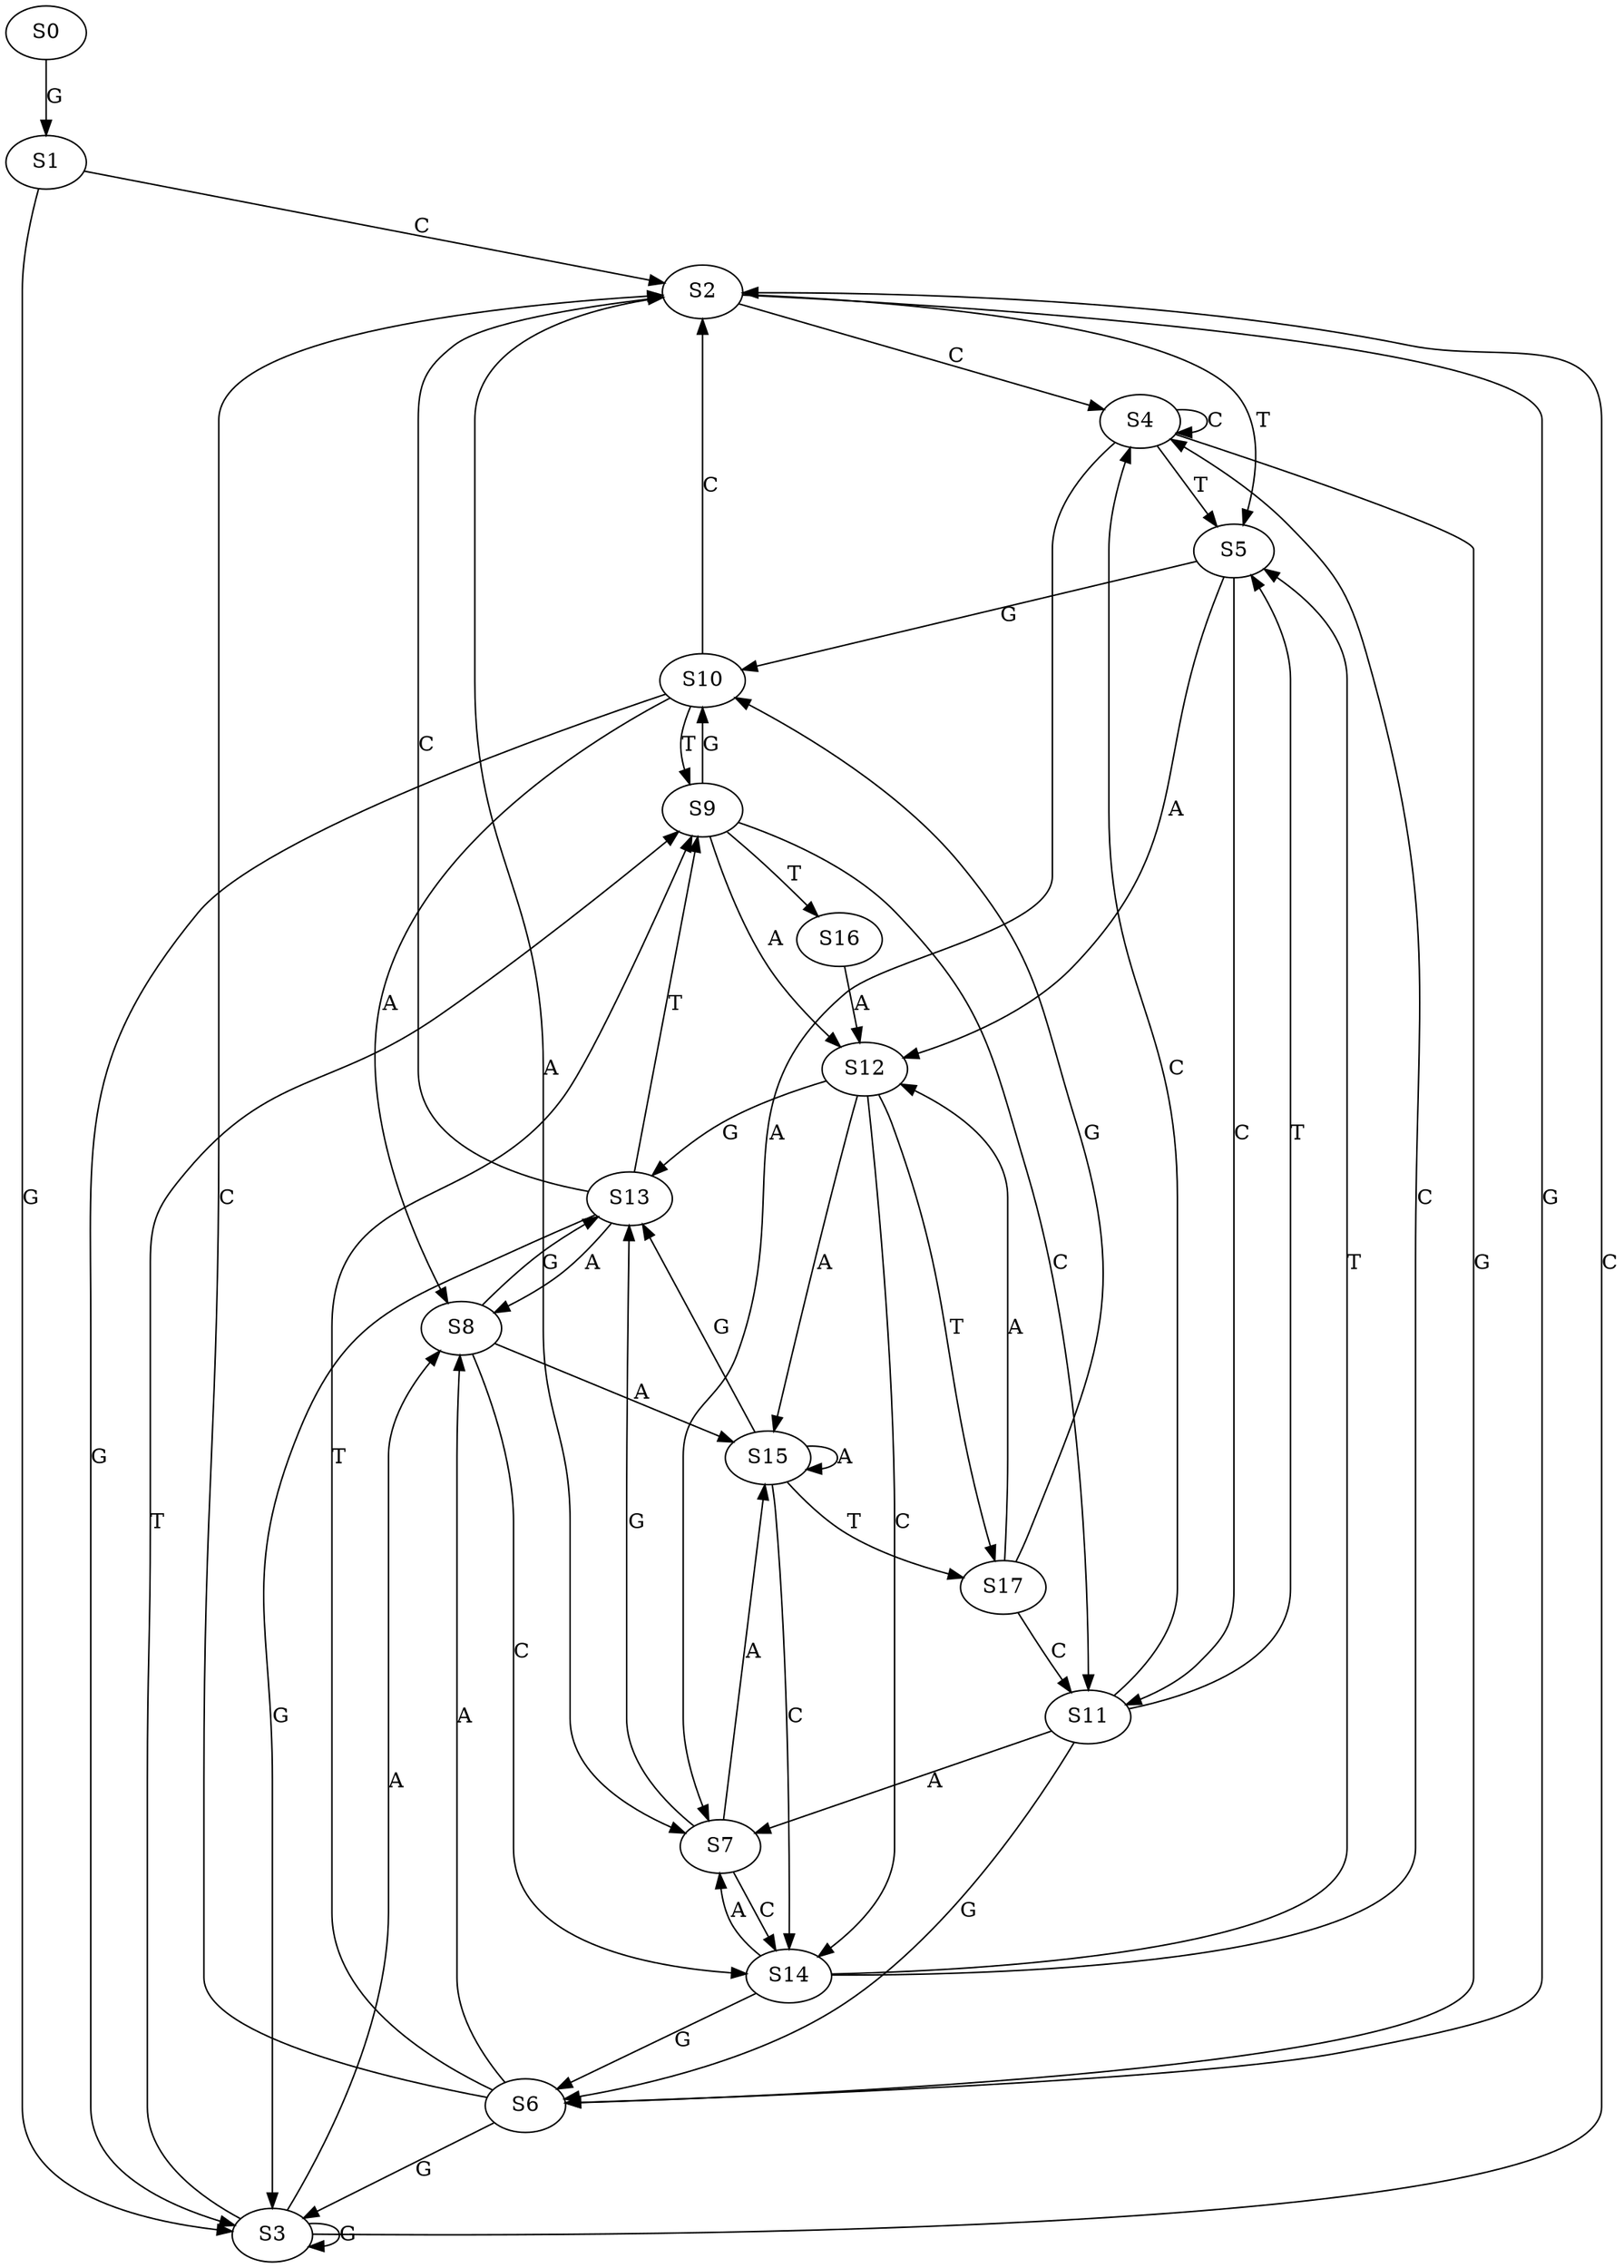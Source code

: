 strict digraph  {
	S0 -> S1 [ label = G ];
	S1 -> S2 [ label = C ];
	S1 -> S3 [ label = G ];
	S2 -> S4 [ label = C ];
	S2 -> S5 [ label = T ];
	S2 -> S6 [ label = G ];
	S2 -> S7 [ label = A ];
	S3 -> S8 [ label = A ];
	S3 -> S9 [ label = T ];
	S3 -> S3 [ label = G ];
	S3 -> S2 [ label = C ];
	S4 -> S6 [ label = G ];
	S4 -> S4 [ label = C ];
	S4 -> S7 [ label = A ];
	S4 -> S5 [ label = T ];
	S5 -> S10 [ label = G ];
	S5 -> S11 [ label = C ];
	S5 -> S12 [ label = A ];
	S6 -> S3 [ label = G ];
	S6 -> S9 [ label = T ];
	S6 -> S8 [ label = A ];
	S6 -> S2 [ label = C ];
	S7 -> S13 [ label = G ];
	S7 -> S14 [ label = C ];
	S7 -> S15 [ label = A ];
	S8 -> S13 [ label = G ];
	S8 -> S15 [ label = A ];
	S8 -> S14 [ label = C ];
	S9 -> S12 [ label = A ];
	S9 -> S11 [ label = C ];
	S9 -> S10 [ label = G ];
	S9 -> S16 [ label = T ];
	S10 -> S8 [ label = A ];
	S10 -> S9 [ label = T ];
	S10 -> S2 [ label = C ];
	S10 -> S3 [ label = G ];
	S11 -> S5 [ label = T ];
	S11 -> S6 [ label = G ];
	S11 -> S4 [ label = C ];
	S11 -> S7 [ label = A ];
	S12 -> S13 [ label = G ];
	S12 -> S17 [ label = T ];
	S12 -> S14 [ label = C ];
	S12 -> S15 [ label = A ];
	S13 -> S9 [ label = T ];
	S13 -> S3 [ label = G ];
	S13 -> S8 [ label = A ];
	S13 -> S2 [ label = C ];
	S14 -> S7 [ label = A ];
	S14 -> S5 [ label = T ];
	S14 -> S4 [ label = C ];
	S14 -> S6 [ label = G ];
	S15 -> S17 [ label = T ];
	S15 -> S14 [ label = C ];
	S15 -> S13 [ label = G ];
	S15 -> S15 [ label = A ];
	S16 -> S12 [ label = A ];
	S17 -> S12 [ label = A ];
	S17 -> S11 [ label = C ];
	S17 -> S10 [ label = G ];
}
